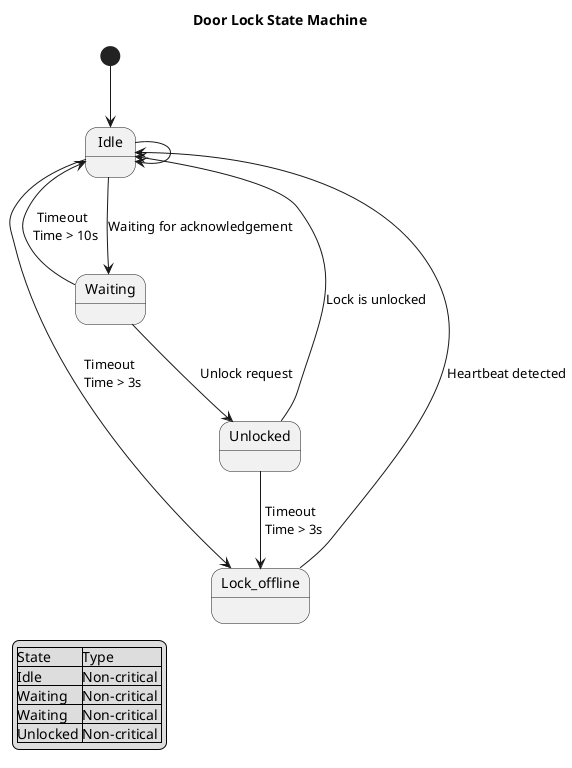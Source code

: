 @startuml
title Door Lock State Machine


[*] --> Idle

legend left
    |State|Type|
    |Idle |Non-critical|
    |Waiting |Non-critical |
    |Waiting |Non-critical |
    |Unlocked |Non-critical |
endlegend

Idle --> Idle
Idle --> Waiting: Waiting for acknowledgement
Waiting --> Unlocked: Unlock request
Waiting --> Idle: Timeout \n Time > 10s
Idle --> Lock_offline: Timeout \n Time > 3s
Lock_offline --> Idle: Heartbeat detected
Lock_offline : 
Unlocked --> Idle: Lock is unlocked
Unlocked --> Lock_offline: Timeout \n Time > 3s
@enduml